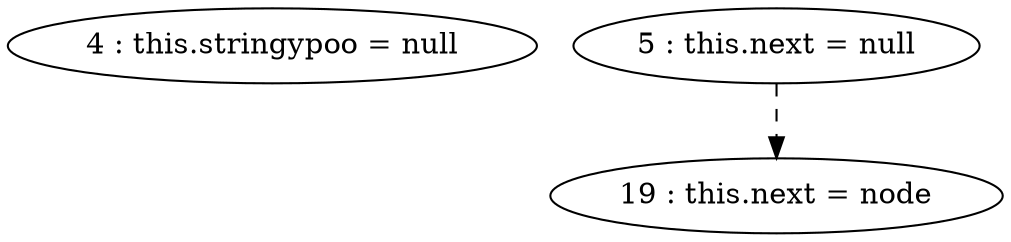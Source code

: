 digraph G {
"4 : this.stringypoo = null"
"5 : this.next = null"
"5 : this.next = null" -> "19 : this.next = node" [style=dashed]
"19 : this.next = node"
}